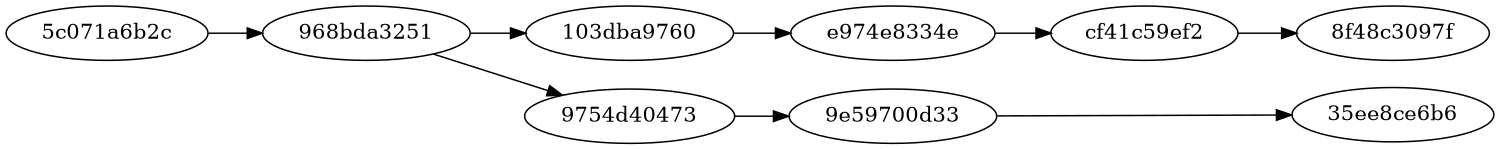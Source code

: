 digraph "Branchement et fusion"
{
    size="10,20!";
    rankdir=LR;
    subgraph master
    {
        "5c071a6b2c" -> "968bda3251" -> "103dba9760" -> "e974e8334e" -> "cf41c59ef2" -> "8f48c3097f";
    }
    subgraph branch
    {
        "968bda3251" -> "9754d40473" [weight=0];
        "9e59700d33" -> "35ee8ce6b6" [weight=0];
        "9754d40473" -> "9e59700d33";
    }
}

